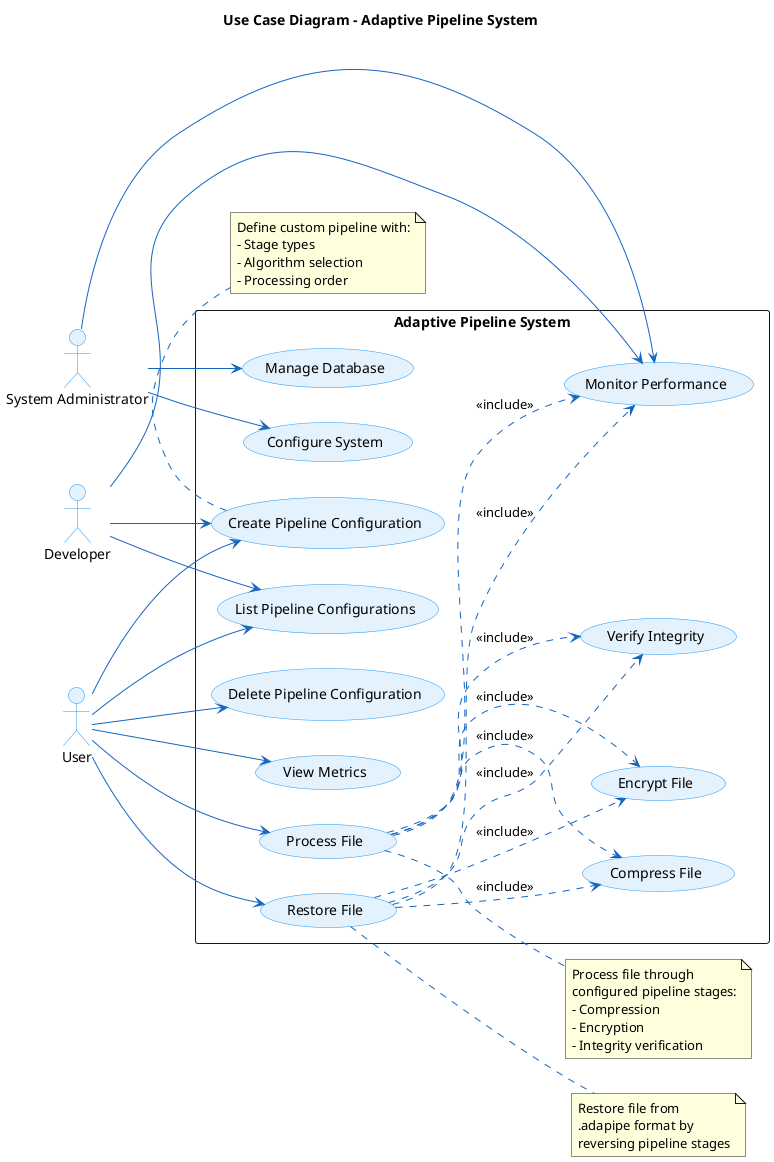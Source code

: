 @startuml use-case
!define LIGHTBLUE #E3F2FD
!define BLUE #2196F3
!define DARKBLUE #1565C0

skinparam usecase {
    BackgroundColor LIGHTBLUE
    BorderColor BLUE
    ArrowColor DARKBLUE
}

skinparam actor {
    BackgroundColor LIGHTBLUE
    BorderColor BLUE
}

title Use Case Diagram - Adaptive Pipeline System

left to right direction

actor "User" as user
actor "Developer" as dev
actor "System Administrator" as admin

rectangle "Adaptive Pipeline System" {
    usecase "Process File" as UC1
    usecase "Restore File" as UC2
    usecase "Create Pipeline Configuration" as UC3
    usecase "List Pipeline Configurations" as UC4
    usecase "Delete Pipeline Configuration" as UC5
    usecase "Compress File" as UC6
    usecase "Encrypt File" as UC7
    usecase "Verify Integrity" as UC8
    usecase "Monitor Performance" as UC9
    usecase "View Metrics" as UC10
    usecase "Configure System" as UC11
    usecase "Manage Database" as UC12
}

' User interactions
user --> UC1
user --> UC2
user --> UC3
user --> UC4
user --> UC5
user --> UC10

' Developer interactions
dev --> UC9
dev --> UC3
dev --> UC4

' Admin interactions
admin --> UC11
admin --> UC12
admin --> UC9

' Include relationships
UC1 ..> UC6 : <<include>>
UC1 ..> UC7 : <<include>>
UC1 ..> UC8 : <<include>>

UC2 ..> UC6 : <<include>>
UC2 ..> UC7 : <<include>>
UC2 ..> UC8 : <<include>>

UC1 ..> UC9 : <<include>>
UC2 ..> UC9 : <<include>>

note right of UC1
  Process file through
  configured pipeline stages:
  - Compression
  - Encryption
  - Integrity verification
end note

note right of UC2
  Restore file from
  .adapipe format by
  reversing pipeline stages
end note

note bottom of UC3
  Define custom pipeline with:
  - Stage types
  - Algorithm selection
  - Processing order
end note

@enduml

